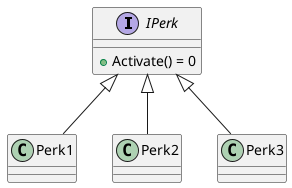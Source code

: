 @startuml
'https://plantuml.com/class-diagram

interface IPerk
class Perk1
class Perk2
class Perk3

IPerk <|-- Perk1
IPerk <|-- Perk2
IPerk <|-- Perk3

interface IPerk
{
    +Activate() = 0
}

@enduml